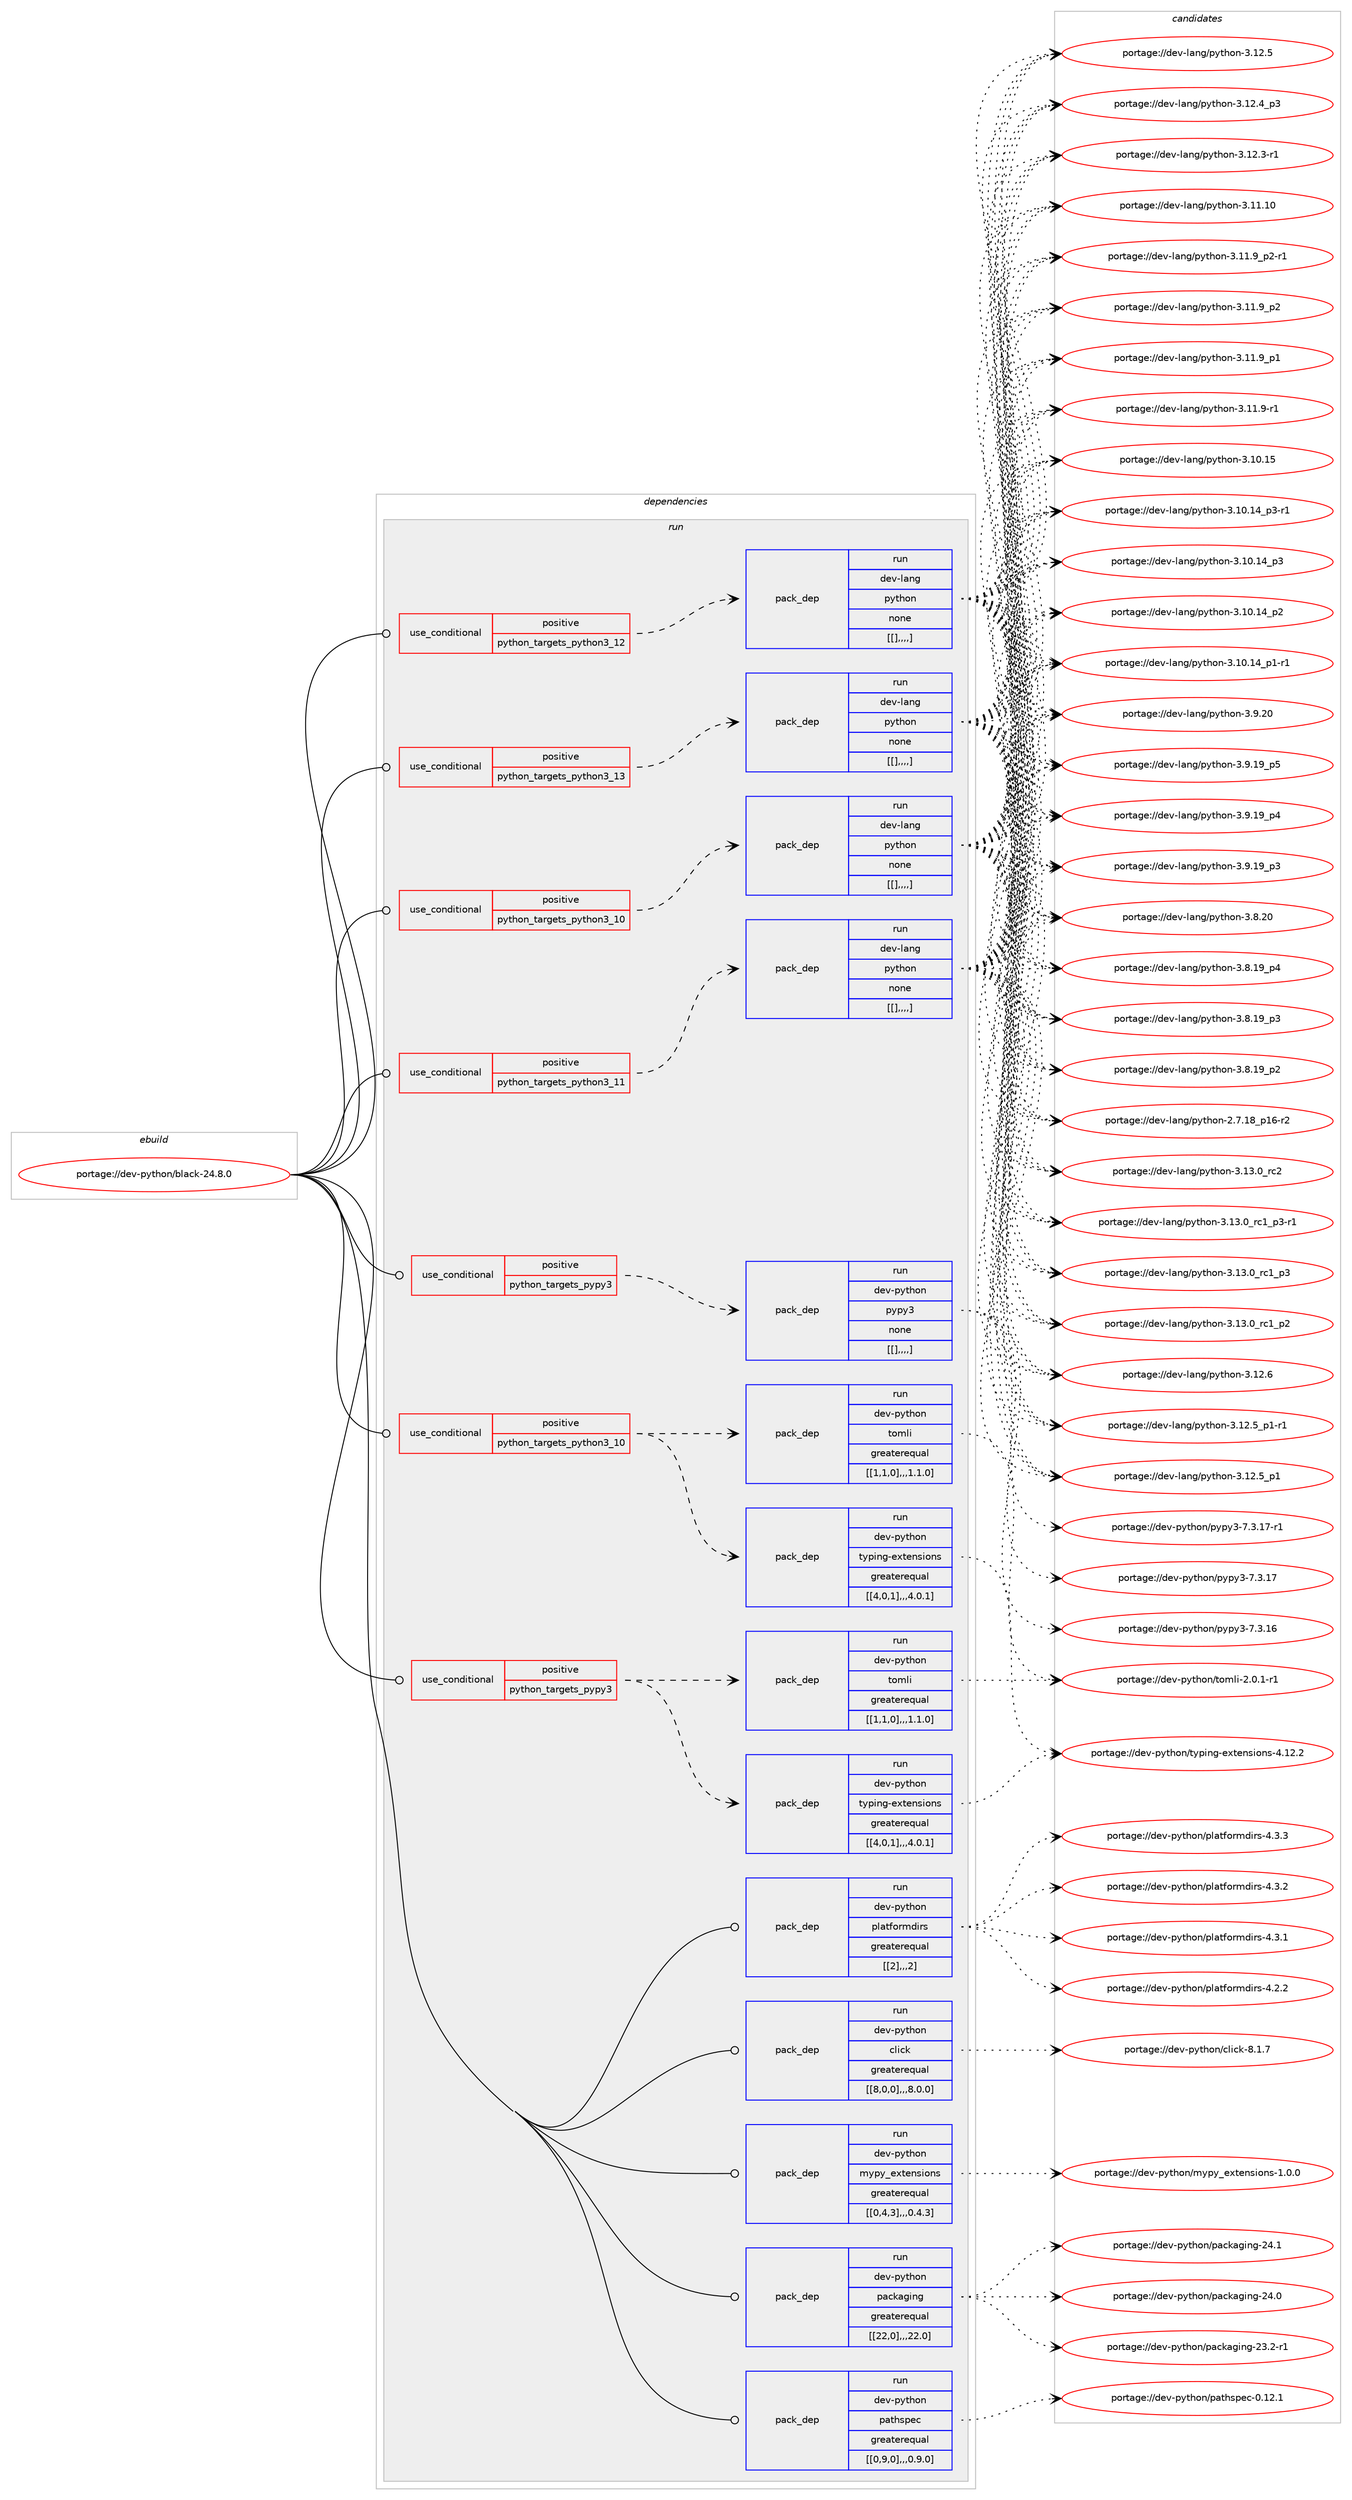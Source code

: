 digraph prolog {

# *************
# Graph options
# *************

newrank=true;
concentrate=true;
compound=true;
graph [rankdir=LR,fontname=Helvetica,fontsize=10,ranksep=1.5];#, ranksep=2.5, nodesep=0.2];
edge  [arrowhead=vee];
node  [fontname=Helvetica,fontsize=10];

# **********
# The ebuild
# **********

subgraph cluster_leftcol {
color=gray;
label=<<i>ebuild</i>>;
id [label="portage://dev-python/black-24.8.0", color=red, width=4, href="../dev-python/black-24.8.0.svg"];
}

# ****************
# The dependencies
# ****************

subgraph cluster_midcol {
color=gray;
label=<<i>dependencies</i>>;
subgraph cluster_compile {
fillcolor="#eeeeee";
style=filled;
label=<<i>compile</i>>;
}
subgraph cluster_compileandrun {
fillcolor="#eeeeee";
style=filled;
label=<<i>compile and run</i>>;
}
subgraph cluster_run {
fillcolor="#eeeeee";
style=filled;
label=<<i>run</i>>;
subgraph cond31791 {
dependency143500 [label=<<TABLE BORDER="0" CELLBORDER="1" CELLSPACING="0" CELLPADDING="4"><TR><TD ROWSPAN="3" CELLPADDING="10">use_conditional</TD></TR><TR><TD>positive</TD></TR><TR><TD>python_targets_pypy3</TD></TR></TABLE>>, shape=none, color=red];
subgraph pack110496 {
dependency143501 [label=<<TABLE BORDER="0" CELLBORDER="1" CELLSPACING="0" CELLPADDING="4" WIDTH="220"><TR><TD ROWSPAN="6" CELLPADDING="30">pack_dep</TD></TR><TR><TD WIDTH="110">run</TD></TR><TR><TD>dev-python</TD></TR><TR><TD>pypy3</TD></TR><TR><TD>none</TD></TR><TR><TD>[[],,,,]</TD></TR></TABLE>>, shape=none, color=blue];
}
dependency143500:e -> dependency143501:w [weight=20,style="dashed",arrowhead="vee"];
}
id:e -> dependency143500:w [weight=20,style="solid",arrowhead="odot"];
subgraph cond31792 {
dependency143502 [label=<<TABLE BORDER="0" CELLBORDER="1" CELLSPACING="0" CELLPADDING="4"><TR><TD ROWSPAN="3" CELLPADDING="10">use_conditional</TD></TR><TR><TD>positive</TD></TR><TR><TD>python_targets_pypy3</TD></TR></TABLE>>, shape=none, color=red];
subgraph pack110497 {
dependency143503 [label=<<TABLE BORDER="0" CELLBORDER="1" CELLSPACING="0" CELLPADDING="4" WIDTH="220"><TR><TD ROWSPAN="6" CELLPADDING="30">pack_dep</TD></TR><TR><TD WIDTH="110">run</TD></TR><TR><TD>dev-python</TD></TR><TR><TD>tomli</TD></TR><TR><TD>greaterequal</TD></TR><TR><TD>[[1,1,0],,,1.1.0]</TD></TR></TABLE>>, shape=none, color=blue];
}
dependency143502:e -> dependency143503:w [weight=20,style="dashed",arrowhead="vee"];
subgraph pack110498 {
dependency143504 [label=<<TABLE BORDER="0" CELLBORDER="1" CELLSPACING="0" CELLPADDING="4" WIDTH="220"><TR><TD ROWSPAN="6" CELLPADDING="30">pack_dep</TD></TR><TR><TD WIDTH="110">run</TD></TR><TR><TD>dev-python</TD></TR><TR><TD>typing-extensions</TD></TR><TR><TD>greaterequal</TD></TR><TR><TD>[[4,0,1],,,4.0.1]</TD></TR></TABLE>>, shape=none, color=blue];
}
dependency143502:e -> dependency143504:w [weight=20,style="dashed",arrowhead="vee"];
}
id:e -> dependency143502:w [weight=20,style="solid",arrowhead="odot"];
subgraph cond31793 {
dependency143505 [label=<<TABLE BORDER="0" CELLBORDER="1" CELLSPACING="0" CELLPADDING="4"><TR><TD ROWSPAN="3" CELLPADDING="10">use_conditional</TD></TR><TR><TD>positive</TD></TR><TR><TD>python_targets_python3_10</TD></TR></TABLE>>, shape=none, color=red];
subgraph pack110499 {
dependency143506 [label=<<TABLE BORDER="0" CELLBORDER="1" CELLSPACING="0" CELLPADDING="4" WIDTH="220"><TR><TD ROWSPAN="6" CELLPADDING="30">pack_dep</TD></TR><TR><TD WIDTH="110">run</TD></TR><TR><TD>dev-lang</TD></TR><TR><TD>python</TD></TR><TR><TD>none</TD></TR><TR><TD>[[],,,,]</TD></TR></TABLE>>, shape=none, color=blue];
}
dependency143505:e -> dependency143506:w [weight=20,style="dashed",arrowhead="vee"];
}
id:e -> dependency143505:w [weight=20,style="solid",arrowhead="odot"];
subgraph cond31794 {
dependency143507 [label=<<TABLE BORDER="0" CELLBORDER="1" CELLSPACING="0" CELLPADDING="4"><TR><TD ROWSPAN="3" CELLPADDING="10">use_conditional</TD></TR><TR><TD>positive</TD></TR><TR><TD>python_targets_python3_10</TD></TR></TABLE>>, shape=none, color=red];
subgraph pack110500 {
dependency143508 [label=<<TABLE BORDER="0" CELLBORDER="1" CELLSPACING="0" CELLPADDING="4" WIDTH="220"><TR><TD ROWSPAN="6" CELLPADDING="30">pack_dep</TD></TR><TR><TD WIDTH="110">run</TD></TR><TR><TD>dev-python</TD></TR><TR><TD>tomli</TD></TR><TR><TD>greaterequal</TD></TR><TR><TD>[[1,1,0],,,1.1.0]</TD></TR></TABLE>>, shape=none, color=blue];
}
dependency143507:e -> dependency143508:w [weight=20,style="dashed",arrowhead="vee"];
subgraph pack110501 {
dependency143509 [label=<<TABLE BORDER="0" CELLBORDER="1" CELLSPACING="0" CELLPADDING="4" WIDTH="220"><TR><TD ROWSPAN="6" CELLPADDING="30">pack_dep</TD></TR><TR><TD WIDTH="110">run</TD></TR><TR><TD>dev-python</TD></TR><TR><TD>typing-extensions</TD></TR><TR><TD>greaterequal</TD></TR><TR><TD>[[4,0,1],,,4.0.1]</TD></TR></TABLE>>, shape=none, color=blue];
}
dependency143507:e -> dependency143509:w [weight=20,style="dashed",arrowhead="vee"];
}
id:e -> dependency143507:w [weight=20,style="solid",arrowhead="odot"];
subgraph cond31795 {
dependency143510 [label=<<TABLE BORDER="0" CELLBORDER="1" CELLSPACING="0" CELLPADDING="4"><TR><TD ROWSPAN="3" CELLPADDING="10">use_conditional</TD></TR><TR><TD>positive</TD></TR><TR><TD>python_targets_python3_11</TD></TR></TABLE>>, shape=none, color=red];
subgraph pack110502 {
dependency143511 [label=<<TABLE BORDER="0" CELLBORDER="1" CELLSPACING="0" CELLPADDING="4" WIDTH="220"><TR><TD ROWSPAN="6" CELLPADDING="30">pack_dep</TD></TR><TR><TD WIDTH="110">run</TD></TR><TR><TD>dev-lang</TD></TR><TR><TD>python</TD></TR><TR><TD>none</TD></TR><TR><TD>[[],,,,]</TD></TR></TABLE>>, shape=none, color=blue];
}
dependency143510:e -> dependency143511:w [weight=20,style="dashed",arrowhead="vee"];
}
id:e -> dependency143510:w [weight=20,style="solid",arrowhead="odot"];
subgraph cond31796 {
dependency143512 [label=<<TABLE BORDER="0" CELLBORDER="1" CELLSPACING="0" CELLPADDING="4"><TR><TD ROWSPAN="3" CELLPADDING="10">use_conditional</TD></TR><TR><TD>positive</TD></TR><TR><TD>python_targets_python3_12</TD></TR></TABLE>>, shape=none, color=red];
subgraph pack110503 {
dependency143513 [label=<<TABLE BORDER="0" CELLBORDER="1" CELLSPACING="0" CELLPADDING="4" WIDTH="220"><TR><TD ROWSPAN="6" CELLPADDING="30">pack_dep</TD></TR><TR><TD WIDTH="110">run</TD></TR><TR><TD>dev-lang</TD></TR><TR><TD>python</TD></TR><TR><TD>none</TD></TR><TR><TD>[[],,,,]</TD></TR></TABLE>>, shape=none, color=blue];
}
dependency143512:e -> dependency143513:w [weight=20,style="dashed",arrowhead="vee"];
}
id:e -> dependency143512:w [weight=20,style="solid",arrowhead="odot"];
subgraph cond31797 {
dependency143514 [label=<<TABLE BORDER="0" CELLBORDER="1" CELLSPACING="0" CELLPADDING="4"><TR><TD ROWSPAN="3" CELLPADDING="10">use_conditional</TD></TR><TR><TD>positive</TD></TR><TR><TD>python_targets_python3_13</TD></TR></TABLE>>, shape=none, color=red];
subgraph pack110504 {
dependency143515 [label=<<TABLE BORDER="0" CELLBORDER="1" CELLSPACING="0" CELLPADDING="4" WIDTH="220"><TR><TD ROWSPAN="6" CELLPADDING="30">pack_dep</TD></TR><TR><TD WIDTH="110">run</TD></TR><TR><TD>dev-lang</TD></TR><TR><TD>python</TD></TR><TR><TD>none</TD></TR><TR><TD>[[],,,,]</TD></TR></TABLE>>, shape=none, color=blue];
}
dependency143514:e -> dependency143515:w [weight=20,style="dashed",arrowhead="vee"];
}
id:e -> dependency143514:w [weight=20,style="solid",arrowhead="odot"];
subgraph pack110505 {
dependency143516 [label=<<TABLE BORDER="0" CELLBORDER="1" CELLSPACING="0" CELLPADDING="4" WIDTH="220"><TR><TD ROWSPAN="6" CELLPADDING="30">pack_dep</TD></TR><TR><TD WIDTH="110">run</TD></TR><TR><TD>dev-python</TD></TR><TR><TD>click</TD></TR><TR><TD>greaterequal</TD></TR><TR><TD>[[8,0,0],,,8.0.0]</TD></TR></TABLE>>, shape=none, color=blue];
}
id:e -> dependency143516:w [weight=20,style="solid",arrowhead="odot"];
subgraph pack110506 {
dependency143517 [label=<<TABLE BORDER="0" CELLBORDER="1" CELLSPACING="0" CELLPADDING="4" WIDTH="220"><TR><TD ROWSPAN="6" CELLPADDING="30">pack_dep</TD></TR><TR><TD WIDTH="110">run</TD></TR><TR><TD>dev-python</TD></TR><TR><TD>mypy_extensions</TD></TR><TR><TD>greaterequal</TD></TR><TR><TD>[[0,4,3],,,0.4.3]</TD></TR></TABLE>>, shape=none, color=blue];
}
id:e -> dependency143517:w [weight=20,style="solid",arrowhead="odot"];
subgraph pack110507 {
dependency143518 [label=<<TABLE BORDER="0" CELLBORDER="1" CELLSPACING="0" CELLPADDING="4" WIDTH="220"><TR><TD ROWSPAN="6" CELLPADDING="30">pack_dep</TD></TR><TR><TD WIDTH="110">run</TD></TR><TR><TD>dev-python</TD></TR><TR><TD>packaging</TD></TR><TR><TD>greaterequal</TD></TR><TR><TD>[[22,0],,,22.0]</TD></TR></TABLE>>, shape=none, color=blue];
}
id:e -> dependency143518:w [weight=20,style="solid",arrowhead="odot"];
subgraph pack110508 {
dependency143519 [label=<<TABLE BORDER="0" CELLBORDER="1" CELLSPACING="0" CELLPADDING="4" WIDTH="220"><TR><TD ROWSPAN="6" CELLPADDING="30">pack_dep</TD></TR><TR><TD WIDTH="110">run</TD></TR><TR><TD>dev-python</TD></TR><TR><TD>pathspec</TD></TR><TR><TD>greaterequal</TD></TR><TR><TD>[[0,9,0],,,0.9.0]</TD></TR></TABLE>>, shape=none, color=blue];
}
id:e -> dependency143519:w [weight=20,style="solid",arrowhead="odot"];
subgraph pack110509 {
dependency143520 [label=<<TABLE BORDER="0" CELLBORDER="1" CELLSPACING="0" CELLPADDING="4" WIDTH="220"><TR><TD ROWSPAN="6" CELLPADDING="30">pack_dep</TD></TR><TR><TD WIDTH="110">run</TD></TR><TR><TD>dev-python</TD></TR><TR><TD>platformdirs</TD></TR><TR><TD>greaterequal</TD></TR><TR><TD>[[2],,,2]</TD></TR></TABLE>>, shape=none, color=blue];
}
id:e -> dependency143520:w [weight=20,style="solid",arrowhead="odot"];
}
}

# **************
# The candidates
# **************

subgraph cluster_choices {
rank=same;
color=gray;
label=<<i>candidates</i>>;

subgraph choice110496 {
color=black;
nodesep=1;
choice100101118451121211161041111104711212111212151455546514649554511449 [label="portage://dev-python/pypy3-7.3.17-r1", color=red, width=4,href="../dev-python/pypy3-7.3.17-r1.svg"];
choice10010111845112121116104111110471121211121215145554651464955 [label="portage://dev-python/pypy3-7.3.17", color=red, width=4,href="../dev-python/pypy3-7.3.17.svg"];
choice10010111845112121116104111110471121211121215145554651464954 [label="portage://dev-python/pypy3-7.3.16", color=red, width=4,href="../dev-python/pypy3-7.3.16.svg"];
dependency143501:e -> choice100101118451121211161041111104711212111212151455546514649554511449:w [style=dotted,weight="100"];
dependency143501:e -> choice10010111845112121116104111110471121211121215145554651464955:w [style=dotted,weight="100"];
dependency143501:e -> choice10010111845112121116104111110471121211121215145554651464954:w [style=dotted,weight="100"];
}
subgraph choice110497 {
color=black;
nodesep=1;
choice10010111845112121116104111110471161111091081054550464846494511449 [label="portage://dev-python/tomli-2.0.1-r1", color=red, width=4,href="../dev-python/tomli-2.0.1-r1.svg"];
dependency143503:e -> choice10010111845112121116104111110471161111091081054550464846494511449:w [style=dotted,weight="100"];
}
subgraph choice110498 {
color=black;
nodesep=1;
choice10010111845112121116104111110471161211121051101034510112011610111011510511111011545524649504650 [label="portage://dev-python/typing-extensions-4.12.2", color=red, width=4,href="../dev-python/typing-extensions-4.12.2.svg"];
dependency143504:e -> choice10010111845112121116104111110471161211121051101034510112011610111011510511111011545524649504650:w [style=dotted,weight="100"];
}
subgraph choice110499 {
color=black;
nodesep=1;
choice10010111845108971101034711212111610411111045514649514648951149950 [label="portage://dev-lang/python-3.13.0_rc2", color=red, width=4,href="../dev-lang/python-3.13.0_rc2.svg"];
choice1001011184510897110103471121211161041111104551464951464895114994995112514511449 [label="portage://dev-lang/python-3.13.0_rc1_p3-r1", color=red, width=4,href="../dev-lang/python-3.13.0_rc1_p3-r1.svg"];
choice100101118451089711010347112121116104111110455146495146489511499499511251 [label="portage://dev-lang/python-3.13.0_rc1_p3", color=red, width=4,href="../dev-lang/python-3.13.0_rc1_p3.svg"];
choice100101118451089711010347112121116104111110455146495146489511499499511250 [label="portage://dev-lang/python-3.13.0_rc1_p2", color=red, width=4,href="../dev-lang/python-3.13.0_rc1_p2.svg"];
choice10010111845108971101034711212111610411111045514649504654 [label="portage://dev-lang/python-3.12.6", color=red, width=4,href="../dev-lang/python-3.12.6.svg"];
choice1001011184510897110103471121211161041111104551464950465395112494511449 [label="portage://dev-lang/python-3.12.5_p1-r1", color=red, width=4,href="../dev-lang/python-3.12.5_p1-r1.svg"];
choice100101118451089711010347112121116104111110455146495046539511249 [label="portage://dev-lang/python-3.12.5_p1", color=red, width=4,href="../dev-lang/python-3.12.5_p1.svg"];
choice10010111845108971101034711212111610411111045514649504653 [label="portage://dev-lang/python-3.12.5", color=red, width=4,href="../dev-lang/python-3.12.5.svg"];
choice100101118451089711010347112121116104111110455146495046529511251 [label="portage://dev-lang/python-3.12.4_p3", color=red, width=4,href="../dev-lang/python-3.12.4_p3.svg"];
choice100101118451089711010347112121116104111110455146495046514511449 [label="portage://dev-lang/python-3.12.3-r1", color=red, width=4,href="../dev-lang/python-3.12.3-r1.svg"];
choice1001011184510897110103471121211161041111104551464949464948 [label="portage://dev-lang/python-3.11.10", color=red, width=4,href="../dev-lang/python-3.11.10.svg"];
choice1001011184510897110103471121211161041111104551464949465795112504511449 [label="portage://dev-lang/python-3.11.9_p2-r1", color=red, width=4,href="../dev-lang/python-3.11.9_p2-r1.svg"];
choice100101118451089711010347112121116104111110455146494946579511250 [label="portage://dev-lang/python-3.11.9_p2", color=red, width=4,href="../dev-lang/python-3.11.9_p2.svg"];
choice100101118451089711010347112121116104111110455146494946579511249 [label="portage://dev-lang/python-3.11.9_p1", color=red, width=4,href="../dev-lang/python-3.11.9_p1.svg"];
choice100101118451089711010347112121116104111110455146494946574511449 [label="portage://dev-lang/python-3.11.9-r1", color=red, width=4,href="../dev-lang/python-3.11.9-r1.svg"];
choice1001011184510897110103471121211161041111104551464948464953 [label="portage://dev-lang/python-3.10.15", color=red, width=4,href="../dev-lang/python-3.10.15.svg"];
choice100101118451089711010347112121116104111110455146494846495295112514511449 [label="portage://dev-lang/python-3.10.14_p3-r1", color=red, width=4,href="../dev-lang/python-3.10.14_p3-r1.svg"];
choice10010111845108971101034711212111610411111045514649484649529511251 [label="portage://dev-lang/python-3.10.14_p3", color=red, width=4,href="../dev-lang/python-3.10.14_p3.svg"];
choice10010111845108971101034711212111610411111045514649484649529511250 [label="portage://dev-lang/python-3.10.14_p2", color=red, width=4,href="../dev-lang/python-3.10.14_p2.svg"];
choice100101118451089711010347112121116104111110455146494846495295112494511449 [label="portage://dev-lang/python-3.10.14_p1-r1", color=red, width=4,href="../dev-lang/python-3.10.14_p1-r1.svg"];
choice10010111845108971101034711212111610411111045514657465048 [label="portage://dev-lang/python-3.9.20", color=red, width=4,href="../dev-lang/python-3.9.20.svg"];
choice100101118451089711010347112121116104111110455146574649579511253 [label="portage://dev-lang/python-3.9.19_p5", color=red, width=4,href="../dev-lang/python-3.9.19_p5.svg"];
choice100101118451089711010347112121116104111110455146574649579511252 [label="portage://dev-lang/python-3.9.19_p4", color=red, width=4,href="../dev-lang/python-3.9.19_p4.svg"];
choice100101118451089711010347112121116104111110455146574649579511251 [label="portage://dev-lang/python-3.9.19_p3", color=red, width=4,href="../dev-lang/python-3.9.19_p3.svg"];
choice10010111845108971101034711212111610411111045514656465048 [label="portage://dev-lang/python-3.8.20", color=red, width=4,href="../dev-lang/python-3.8.20.svg"];
choice100101118451089711010347112121116104111110455146564649579511252 [label="portage://dev-lang/python-3.8.19_p4", color=red, width=4,href="../dev-lang/python-3.8.19_p4.svg"];
choice100101118451089711010347112121116104111110455146564649579511251 [label="portage://dev-lang/python-3.8.19_p3", color=red, width=4,href="../dev-lang/python-3.8.19_p3.svg"];
choice100101118451089711010347112121116104111110455146564649579511250 [label="portage://dev-lang/python-3.8.19_p2", color=red, width=4,href="../dev-lang/python-3.8.19_p2.svg"];
choice100101118451089711010347112121116104111110455046554649569511249544511450 [label="portage://dev-lang/python-2.7.18_p16-r2", color=red, width=4,href="../dev-lang/python-2.7.18_p16-r2.svg"];
dependency143506:e -> choice10010111845108971101034711212111610411111045514649514648951149950:w [style=dotted,weight="100"];
dependency143506:e -> choice1001011184510897110103471121211161041111104551464951464895114994995112514511449:w [style=dotted,weight="100"];
dependency143506:e -> choice100101118451089711010347112121116104111110455146495146489511499499511251:w [style=dotted,weight="100"];
dependency143506:e -> choice100101118451089711010347112121116104111110455146495146489511499499511250:w [style=dotted,weight="100"];
dependency143506:e -> choice10010111845108971101034711212111610411111045514649504654:w [style=dotted,weight="100"];
dependency143506:e -> choice1001011184510897110103471121211161041111104551464950465395112494511449:w [style=dotted,weight="100"];
dependency143506:e -> choice100101118451089711010347112121116104111110455146495046539511249:w [style=dotted,weight="100"];
dependency143506:e -> choice10010111845108971101034711212111610411111045514649504653:w [style=dotted,weight="100"];
dependency143506:e -> choice100101118451089711010347112121116104111110455146495046529511251:w [style=dotted,weight="100"];
dependency143506:e -> choice100101118451089711010347112121116104111110455146495046514511449:w [style=dotted,weight="100"];
dependency143506:e -> choice1001011184510897110103471121211161041111104551464949464948:w [style=dotted,weight="100"];
dependency143506:e -> choice1001011184510897110103471121211161041111104551464949465795112504511449:w [style=dotted,weight="100"];
dependency143506:e -> choice100101118451089711010347112121116104111110455146494946579511250:w [style=dotted,weight="100"];
dependency143506:e -> choice100101118451089711010347112121116104111110455146494946579511249:w [style=dotted,weight="100"];
dependency143506:e -> choice100101118451089711010347112121116104111110455146494946574511449:w [style=dotted,weight="100"];
dependency143506:e -> choice1001011184510897110103471121211161041111104551464948464953:w [style=dotted,weight="100"];
dependency143506:e -> choice100101118451089711010347112121116104111110455146494846495295112514511449:w [style=dotted,weight="100"];
dependency143506:e -> choice10010111845108971101034711212111610411111045514649484649529511251:w [style=dotted,weight="100"];
dependency143506:e -> choice10010111845108971101034711212111610411111045514649484649529511250:w [style=dotted,weight="100"];
dependency143506:e -> choice100101118451089711010347112121116104111110455146494846495295112494511449:w [style=dotted,weight="100"];
dependency143506:e -> choice10010111845108971101034711212111610411111045514657465048:w [style=dotted,weight="100"];
dependency143506:e -> choice100101118451089711010347112121116104111110455146574649579511253:w [style=dotted,weight="100"];
dependency143506:e -> choice100101118451089711010347112121116104111110455146574649579511252:w [style=dotted,weight="100"];
dependency143506:e -> choice100101118451089711010347112121116104111110455146574649579511251:w [style=dotted,weight="100"];
dependency143506:e -> choice10010111845108971101034711212111610411111045514656465048:w [style=dotted,weight="100"];
dependency143506:e -> choice100101118451089711010347112121116104111110455146564649579511252:w [style=dotted,weight="100"];
dependency143506:e -> choice100101118451089711010347112121116104111110455146564649579511251:w [style=dotted,weight="100"];
dependency143506:e -> choice100101118451089711010347112121116104111110455146564649579511250:w [style=dotted,weight="100"];
dependency143506:e -> choice100101118451089711010347112121116104111110455046554649569511249544511450:w [style=dotted,weight="100"];
}
subgraph choice110500 {
color=black;
nodesep=1;
choice10010111845112121116104111110471161111091081054550464846494511449 [label="portage://dev-python/tomli-2.0.1-r1", color=red, width=4,href="../dev-python/tomli-2.0.1-r1.svg"];
dependency143508:e -> choice10010111845112121116104111110471161111091081054550464846494511449:w [style=dotted,weight="100"];
}
subgraph choice110501 {
color=black;
nodesep=1;
choice10010111845112121116104111110471161211121051101034510112011610111011510511111011545524649504650 [label="portage://dev-python/typing-extensions-4.12.2", color=red, width=4,href="../dev-python/typing-extensions-4.12.2.svg"];
dependency143509:e -> choice10010111845112121116104111110471161211121051101034510112011610111011510511111011545524649504650:w [style=dotted,weight="100"];
}
subgraph choice110502 {
color=black;
nodesep=1;
choice10010111845108971101034711212111610411111045514649514648951149950 [label="portage://dev-lang/python-3.13.0_rc2", color=red, width=4,href="../dev-lang/python-3.13.0_rc2.svg"];
choice1001011184510897110103471121211161041111104551464951464895114994995112514511449 [label="portage://dev-lang/python-3.13.0_rc1_p3-r1", color=red, width=4,href="../dev-lang/python-3.13.0_rc1_p3-r1.svg"];
choice100101118451089711010347112121116104111110455146495146489511499499511251 [label="portage://dev-lang/python-3.13.0_rc1_p3", color=red, width=4,href="../dev-lang/python-3.13.0_rc1_p3.svg"];
choice100101118451089711010347112121116104111110455146495146489511499499511250 [label="portage://dev-lang/python-3.13.0_rc1_p2", color=red, width=4,href="../dev-lang/python-3.13.0_rc1_p2.svg"];
choice10010111845108971101034711212111610411111045514649504654 [label="portage://dev-lang/python-3.12.6", color=red, width=4,href="../dev-lang/python-3.12.6.svg"];
choice1001011184510897110103471121211161041111104551464950465395112494511449 [label="portage://dev-lang/python-3.12.5_p1-r1", color=red, width=4,href="../dev-lang/python-3.12.5_p1-r1.svg"];
choice100101118451089711010347112121116104111110455146495046539511249 [label="portage://dev-lang/python-3.12.5_p1", color=red, width=4,href="../dev-lang/python-3.12.5_p1.svg"];
choice10010111845108971101034711212111610411111045514649504653 [label="portage://dev-lang/python-3.12.5", color=red, width=4,href="../dev-lang/python-3.12.5.svg"];
choice100101118451089711010347112121116104111110455146495046529511251 [label="portage://dev-lang/python-3.12.4_p3", color=red, width=4,href="../dev-lang/python-3.12.4_p3.svg"];
choice100101118451089711010347112121116104111110455146495046514511449 [label="portage://dev-lang/python-3.12.3-r1", color=red, width=4,href="../dev-lang/python-3.12.3-r1.svg"];
choice1001011184510897110103471121211161041111104551464949464948 [label="portage://dev-lang/python-3.11.10", color=red, width=4,href="../dev-lang/python-3.11.10.svg"];
choice1001011184510897110103471121211161041111104551464949465795112504511449 [label="portage://dev-lang/python-3.11.9_p2-r1", color=red, width=4,href="../dev-lang/python-3.11.9_p2-r1.svg"];
choice100101118451089711010347112121116104111110455146494946579511250 [label="portage://dev-lang/python-3.11.9_p2", color=red, width=4,href="../dev-lang/python-3.11.9_p2.svg"];
choice100101118451089711010347112121116104111110455146494946579511249 [label="portage://dev-lang/python-3.11.9_p1", color=red, width=4,href="../dev-lang/python-3.11.9_p1.svg"];
choice100101118451089711010347112121116104111110455146494946574511449 [label="portage://dev-lang/python-3.11.9-r1", color=red, width=4,href="../dev-lang/python-3.11.9-r1.svg"];
choice1001011184510897110103471121211161041111104551464948464953 [label="portage://dev-lang/python-3.10.15", color=red, width=4,href="../dev-lang/python-3.10.15.svg"];
choice100101118451089711010347112121116104111110455146494846495295112514511449 [label="portage://dev-lang/python-3.10.14_p3-r1", color=red, width=4,href="../dev-lang/python-3.10.14_p3-r1.svg"];
choice10010111845108971101034711212111610411111045514649484649529511251 [label="portage://dev-lang/python-3.10.14_p3", color=red, width=4,href="../dev-lang/python-3.10.14_p3.svg"];
choice10010111845108971101034711212111610411111045514649484649529511250 [label="portage://dev-lang/python-3.10.14_p2", color=red, width=4,href="../dev-lang/python-3.10.14_p2.svg"];
choice100101118451089711010347112121116104111110455146494846495295112494511449 [label="portage://dev-lang/python-3.10.14_p1-r1", color=red, width=4,href="../dev-lang/python-3.10.14_p1-r1.svg"];
choice10010111845108971101034711212111610411111045514657465048 [label="portage://dev-lang/python-3.9.20", color=red, width=4,href="../dev-lang/python-3.9.20.svg"];
choice100101118451089711010347112121116104111110455146574649579511253 [label="portage://dev-lang/python-3.9.19_p5", color=red, width=4,href="../dev-lang/python-3.9.19_p5.svg"];
choice100101118451089711010347112121116104111110455146574649579511252 [label="portage://dev-lang/python-3.9.19_p4", color=red, width=4,href="../dev-lang/python-3.9.19_p4.svg"];
choice100101118451089711010347112121116104111110455146574649579511251 [label="portage://dev-lang/python-3.9.19_p3", color=red, width=4,href="../dev-lang/python-3.9.19_p3.svg"];
choice10010111845108971101034711212111610411111045514656465048 [label="portage://dev-lang/python-3.8.20", color=red, width=4,href="../dev-lang/python-3.8.20.svg"];
choice100101118451089711010347112121116104111110455146564649579511252 [label="portage://dev-lang/python-3.8.19_p4", color=red, width=4,href="../dev-lang/python-3.8.19_p4.svg"];
choice100101118451089711010347112121116104111110455146564649579511251 [label="portage://dev-lang/python-3.8.19_p3", color=red, width=4,href="../dev-lang/python-3.8.19_p3.svg"];
choice100101118451089711010347112121116104111110455146564649579511250 [label="portage://dev-lang/python-3.8.19_p2", color=red, width=4,href="../dev-lang/python-3.8.19_p2.svg"];
choice100101118451089711010347112121116104111110455046554649569511249544511450 [label="portage://dev-lang/python-2.7.18_p16-r2", color=red, width=4,href="../dev-lang/python-2.7.18_p16-r2.svg"];
dependency143511:e -> choice10010111845108971101034711212111610411111045514649514648951149950:w [style=dotted,weight="100"];
dependency143511:e -> choice1001011184510897110103471121211161041111104551464951464895114994995112514511449:w [style=dotted,weight="100"];
dependency143511:e -> choice100101118451089711010347112121116104111110455146495146489511499499511251:w [style=dotted,weight="100"];
dependency143511:e -> choice100101118451089711010347112121116104111110455146495146489511499499511250:w [style=dotted,weight="100"];
dependency143511:e -> choice10010111845108971101034711212111610411111045514649504654:w [style=dotted,weight="100"];
dependency143511:e -> choice1001011184510897110103471121211161041111104551464950465395112494511449:w [style=dotted,weight="100"];
dependency143511:e -> choice100101118451089711010347112121116104111110455146495046539511249:w [style=dotted,weight="100"];
dependency143511:e -> choice10010111845108971101034711212111610411111045514649504653:w [style=dotted,weight="100"];
dependency143511:e -> choice100101118451089711010347112121116104111110455146495046529511251:w [style=dotted,weight="100"];
dependency143511:e -> choice100101118451089711010347112121116104111110455146495046514511449:w [style=dotted,weight="100"];
dependency143511:e -> choice1001011184510897110103471121211161041111104551464949464948:w [style=dotted,weight="100"];
dependency143511:e -> choice1001011184510897110103471121211161041111104551464949465795112504511449:w [style=dotted,weight="100"];
dependency143511:e -> choice100101118451089711010347112121116104111110455146494946579511250:w [style=dotted,weight="100"];
dependency143511:e -> choice100101118451089711010347112121116104111110455146494946579511249:w [style=dotted,weight="100"];
dependency143511:e -> choice100101118451089711010347112121116104111110455146494946574511449:w [style=dotted,weight="100"];
dependency143511:e -> choice1001011184510897110103471121211161041111104551464948464953:w [style=dotted,weight="100"];
dependency143511:e -> choice100101118451089711010347112121116104111110455146494846495295112514511449:w [style=dotted,weight="100"];
dependency143511:e -> choice10010111845108971101034711212111610411111045514649484649529511251:w [style=dotted,weight="100"];
dependency143511:e -> choice10010111845108971101034711212111610411111045514649484649529511250:w [style=dotted,weight="100"];
dependency143511:e -> choice100101118451089711010347112121116104111110455146494846495295112494511449:w [style=dotted,weight="100"];
dependency143511:e -> choice10010111845108971101034711212111610411111045514657465048:w [style=dotted,weight="100"];
dependency143511:e -> choice100101118451089711010347112121116104111110455146574649579511253:w [style=dotted,weight="100"];
dependency143511:e -> choice100101118451089711010347112121116104111110455146574649579511252:w [style=dotted,weight="100"];
dependency143511:e -> choice100101118451089711010347112121116104111110455146574649579511251:w [style=dotted,weight="100"];
dependency143511:e -> choice10010111845108971101034711212111610411111045514656465048:w [style=dotted,weight="100"];
dependency143511:e -> choice100101118451089711010347112121116104111110455146564649579511252:w [style=dotted,weight="100"];
dependency143511:e -> choice100101118451089711010347112121116104111110455146564649579511251:w [style=dotted,weight="100"];
dependency143511:e -> choice100101118451089711010347112121116104111110455146564649579511250:w [style=dotted,weight="100"];
dependency143511:e -> choice100101118451089711010347112121116104111110455046554649569511249544511450:w [style=dotted,weight="100"];
}
subgraph choice110503 {
color=black;
nodesep=1;
choice10010111845108971101034711212111610411111045514649514648951149950 [label="portage://dev-lang/python-3.13.0_rc2", color=red, width=4,href="../dev-lang/python-3.13.0_rc2.svg"];
choice1001011184510897110103471121211161041111104551464951464895114994995112514511449 [label="portage://dev-lang/python-3.13.0_rc1_p3-r1", color=red, width=4,href="../dev-lang/python-3.13.0_rc1_p3-r1.svg"];
choice100101118451089711010347112121116104111110455146495146489511499499511251 [label="portage://dev-lang/python-3.13.0_rc1_p3", color=red, width=4,href="../dev-lang/python-3.13.0_rc1_p3.svg"];
choice100101118451089711010347112121116104111110455146495146489511499499511250 [label="portage://dev-lang/python-3.13.0_rc1_p2", color=red, width=4,href="../dev-lang/python-3.13.0_rc1_p2.svg"];
choice10010111845108971101034711212111610411111045514649504654 [label="portage://dev-lang/python-3.12.6", color=red, width=4,href="../dev-lang/python-3.12.6.svg"];
choice1001011184510897110103471121211161041111104551464950465395112494511449 [label="portage://dev-lang/python-3.12.5_p1-r1", color=red, width=4,href="../dev-lang/python-3.12.5_p1-r1.svg"];
choice100101118451089711010347112121116104111110455146495046539511249 [label="portage://dev-lang/python-3.12.5_p1", color=red, width=4,href="../dev-lang/python-3.12.5_p1.svg"];
choice10010111845108971101034711212111610411111045514649504653 [label="portage://dev-lang/python-3.12.5", color=red, width=4,href="../dev-lang/python-3.12.5.svg"];
choice100101118451089711010347112121116104111110455146495046529511251 [label="portage://dev-lang/python-3.12.4_p3", color=red, width=4,href="../dev-lang/python-3.12.4_p3.svg"];
choice100101118451089711010347112121116104111110455146495046514511449 [label="portage://dev-lang/python-3.12.3-r1", color=red, width=4,href="../dev-lang/python-3.12.3-r1.svg"];
choice1001011184510897110103471121211161041111104551464949464948 [label="portage://dev-lang/python-3.11.10", color=red, width=4,href="../dev-lang/python-3.11.10.svg"];
choice1001011184510897110103471121211161041111104551464949465795112504511449 [label="portage://dev-lang/python-3.11.9_p2-r1", color=red, width=4,href="../dev-lang/python-3.11.9_p2-r1.svg"];
choice100101118451089711010347112121116104111110455146494946579511250 [label="portage://dev-lang/python-3.11.9_p2", color=red, width=4,href="../dev-lang/python-3.11.9_p2.svg"];
choice100101118451089711010347112121116104111110455146494946579511249 [label="portage://dev-lang/python-3.11.9_p1", color=red, width=4,href="../dev-lang/python-3.11.9_p1.svg"];
choice100101118451089711010347112121116104111110455146494946574511449 [label="portage://dev-lang/python-3.11.9-r1", color=red, width=4,href="../dev-lang/python-3.11.9-r1.svg"];
choice1001011184510897110103471121211161041111104551464948464953 [label="portage://dev-lang/python-3.10.15", color=red, width=4,href="../dev-lang/python-3.10.15.svg"];
choice100101118451089711010347112121116104111110455146494846495295112514511449 [label="portage://dev-lang/python-3.10.14_p3-r1", color=red, width=4,href="../dev-lang/python-3.10.14_p3-r1.svg"];
choice10010111845108971101034711212111610411111045514649484649529511251 [label="portage://dev-lang/python-3.10.14_p3", color=red, width=4,href="../dev-lang/python-3.10.14_p3.svg"];
choice10010111845108971101034711212111610411111045514649484649529511250 [label="portage://dev-lang/python-3.10.14_p2", color=red, width=4,href="../dev-lang/python-3.10.14_p2.svg"];
choice100101118451089711010347112121116104111110455146494846495295112494511449 [label="portage://dev-lang/python-3.10.14_p1-r1", color=red, width=4,href="../dev-lang/python-3.10.14_p1-r1.svg"];
choice10010111845108971101034711212111610411111045514657465048 [label="portage://dev-lang/python-3.9.20", color=red, width=4,href="../dev-lang/python-3.9.20.svg"];
choice100101118451089711010347112121116104111110455146574649579511253 [label="portage://dev-lang/python-3.9.19_p5", color=red, width=4,href="../dev-lang/python-3.9.19_p5.svg"];
choice100101118451089711010347112121116104111110455146574649579511252 [label="portage://dev-lang/python-3.9.19_p4", color=red, width=4,href="../dev-lang/python-3.9.19_p4.svg"];
choice100101118451089711010347112121116104111110455146574649579511251 [label="portage://dev-lang/python-3.9.19_p3", color=red, width=4,href="../dev-lang/python-3.9.19_p3.svg"];
choice10010111845108971101034711212111610411111045514656465048 [label="portage://dev-lang/python-3.8.20", color=red, width=4,href="../dev-lang/python-3.8.20.svg"];
choice100101118451089711010347112121116104111110455146564649579511252 [label="portage://dev-lang/python-3.8.19_p4", color=red, width=4,href="../dev-lang/python-3.8.19_p4.svg"];
choice100101118451089711010347112121116104111110455146564649579511251 [label="portage://dev-lang/python-3.8.19_p3", color=red, width=4,href="../dev-lang/python-3.8.19_p3.svg"];
choice100101118451089711010347112121116104111110455146564649579511250 [label="portage://dev-lang/python-3.8.19_p2", color=red, width=4,href="../dev-lang/python-3.8.19_p2.svg"];
choice100101118451089711010347112121116104111110455046554649569511249544511450 [label="portage://dev-lang/python-2.7.18_p16-r2", color=red, width=4,href="../dev-lang/python-2.7.18_p16-r2.svg"];
dependency143513:e -> choice10010111845108971101034711212111610411111045514649514648951149950:w [style=dotted,weight="100"];
dependency143513:e -> choice1001011184510897110103471121211161041111104551464951464895114994995112514511449:w [style=dotted,weight="100"];
dependency143513:e -> choice100101118451089711010347112121116104111110455146495146489511499499511251:w [style=dotted,weight="100"];
dependency143513:e -> choice100101118451089711010347112121116104111110455146495146489511499499511250:w [style=dotted,weight="100"];
dependency143513:e -> choice10010111845108971101034711212111610411111045514649504654:w [style=dotted,weight="100"];
dependency143513:e -> choice1001011184510897110103471121211161041111104551464950465395112494511449:w [style=dotted,weight="100"];
dependency143513:e -> choice100101118451089711010347112121116104111110455146495046539511249:w [style=dotted,weight="100"];
dependency143513:e -> choice10010111845108971101034711212111610411111045514649504653:w [style=dotted,weight="100"];
dependency143513:e -> choice100101118451089711010347112121116104111110455146495046529511251:w [style=dotted,weight="100"];
dependency143513:e -> choice100101118451089711010347112121116104111110455146495046514511449:w [style=dotted,weight="100"];
dependency143513:e -> choice1001011184510897110103471121211161041111104551464949464948:w [style=dotted,weight="100"];
dependency143513:e -> choice1001011184510897110103471121211161041111104551464949465795112504511449:w [style=dotted,weight="100"];
dependency143513:e -> choice100101118451089711010347112121116104111110455146494946579511250:w [style=dotted,weight="100"];
dependency143513:e -> choice100101118451089711010347112121116104111110455146494946579511249:w [style=dotted,weight="100"];
dependency143513:e -> choice100101118451089711010347112121116104111110455146494946574511449:w [style=dotted,weight="100"];
dependency143513:e -> choice1001011184510897110103471121211161041111104551464948464953:w [style=dotted,weight="100"];
dependency143513:e -> choice100101118451089711010347112121116104111110455146494846495295112514511449:w [style=dotted,weight="100"];
dependency143513:e -> choice10010111845108971101034711212111610411111045514649484649529511251:w [style=dotted,weight="100"];
dependency143513:e -> choice10010111845108971101034711212111610411111045514649484649529511250:w [style=dotted,weight="100"];
dependency143513:e -> choice100101118451089711010347112121116104111110455146494846495295112494511449:w [style=dotted,weight="100"];
dependency143513:e -> choice10010111845108971101034711212111610411111045514657465048:w [style=dotted,weight="100"];
dependency143513:e -> choice100101118451089711010347112121116104111110455146574649579511253:w [style=dotted,weight="100"];
dependency143513:e -> choice100101118451089711010347112121116104111110455146574649579511252:w [style=dotted,weight="100"];
dependency143513:e -> choice100101118451089711010347112121116104111110455146574649579511251:w [style=dotted,weight="100"];
dependency143513:e -> choice10010111845108971101034711212111610411111045514656465048:w [style=dotted,weight="100"];
dependency143513:e -> choice100101118451089711010347112121116104111110455146564649579511252:w [style=dotted,weight="100"];
dependency143513:e -> choice100101118451089711010347112121116104111110455146564649579511251:w [style=dotted,weight="100"];
dependency143513:e -> choice100101118451089711010347112121116104111110455146564649579511250:w [style=dotted,weight="100"];
dependency143513:e -> choice100101118451089711010347112121116104111110455046554649569511249544511450:w [style=dotted,weight="100"];
}
subgraph choice110504 {
color=black;
nodesep=1;
choice10010111845108971101034711212111610411111045514649514648951149950 [label="portage://dev-lang/python-3.13.0_rc2", color=red, width=4,href="../dev-lang/python-3.13.0_rc2.svg"];
choice1001011184510897110103471121211161041111104551464951464895114994995112514511449 [label="portage://dev-lang/python-3.13.0_rc1_p3-r1", color=red, width=4,href="../dev-lang/python-3.13.0_rc1_p3-r1.svg"];
choice100101118451089711010347112121116104111110455146495146489511499499511251 [label="portage://dev-lang/python-3.13.0_rc1_p3", color=red, width=4,href="../dev-lang/python-3.13.0_rc1_p3.svg"];
choice100101118451089711010347112121116104111110455146495146489511499499511250 [label="portage://dev-lang/python-3.13.0_rc1_p2", color=red, width=4,href="../dev-lang/python-3.13.0_rc1_p2.svg"];
choice10010111845108971101034711212111610411111045514649504654 [label="portage://dev-lang/python-3.12.6", color=red, width=4,href="../dev-lang/python-3.12.6.svg"];
choice1001011184510897110103471121211161041111104551464950465395112494511449 [label="portage://dev-lang/python-3.12.5_p1-r1", color=red, width=4,href="../dev-lang/python-3.12.5_p1-r1.svg"];
choice100101118451089711010347112121116104111110455146495046539511249 [label="portage://dev-lang/python-3.12.5_p1", color=red, width=4,href="../dev-lang/python-3.12.5_p1.svg"];
choice10010111845108971101034711212111610411111045514649504653 [label="portage://dev-lang/python-3.12.5", color=red, width=4,href="../dev-lang/python-3.12.5.svg"];
choice100101118451089711010347112121116104111110455146495046529511251 [label="portage://dev-lang/python-3.12.4_p3", color=red, width=4,href="../dev-lang/python-3.12.4_p3.svg"];
choice100101118451089711010347112121116104111110455146495046514511449 [label="portage://dev-lang/python-3.12.3-r1", color=red, width=4,href="../dev-lang/python-3.12.3-r1.svg"];
choice1001011184510897110103471121211161041111104551464949464948 [label="portage://dev-lang/python-3.11.10", color=red, width=4,href="../dev-lang/python-3.11.10.svg"];
choice1001011184510897110103471121211161041111104551464949465795112504511449 [label="portage://dev-lang/python-3.11.9_p2-r1", color=red, width=4,href="../dev-lang/python-3.11.9_p2-r1.svg"];
choice100101118451089711010347112121116104111110455146494946579511250 [label="portage://dev-lang/python-3.11.9_p2", color=red, width=4,href="../dev-lang/python-3.11.9_p2.svg"];
choice100101118451089711010347112121116104111110455146494946579511249 [label="portage://dev-lang/python-3.11.9_p1", color=red, width=4,href="../dev-lang/python-3.11.9_p1.svg"];
choice100101118451089711010347112121116104111110455146494946574511449 [label="portage://dev-lang/python-3.11.9-r1", color=red, width=4,href="../dev-lang/python-3.11.9-r1.svg"];
choice1001011184510897110103471121211161041111104551464948464953 [label="portage://dev-lang/python-3.10.15", color=red, width=4,href="../dev-lang/python-3.10.15.svg"];
choice100101118451089711010347112121116104111110455146494846495295112514511449 [label="portage://dev-lang/python-3.10.14_p3-r1", color=red, width=4,href="../dev-lang/python-3.10.14_p3-r1.svg"];
choice10010111845108971101034711212111610411111045514649484649529511251 [label="portage://dev-lang/python-3.10.14_p3", color=red, width=4,href="../dev-lang/python-3.10.14_p3.svg"];
choice10010111845108971101034711212111610411111045514649484649529511250 [label="portage://dev-lang/python-3.10.14_p2", color=red, width=4,href="../dev-lang/python-3.10.14_p2.svg"];
choice100101118451089711010347112121116104111110455146494846495295112494511449 [label="portage://dev-lang/python-3.10.14_p1-r1", color=red, width=4,href="../dev-lang/python-3.10.14_p1-r1.svg"];
choice10010111845108971101034711212111610411111045514657465048 [label="portage://dev-lang/python-3.9.20", color=red, width=4,href="../dev-lang/python-3.9.20.svg"];
choice100101118451089711010347112121116104111110455146574649579511253 [label="portage://dev-lang/python-3.9.19_p5", color=red, width=4,href="../dev-lang/python-3.9.19_p5.svg"];
choice100101118451089711010347112121116104111110455146574649579511252 [label="portage://dev-lang/python-3.9.19_p4", color=red, width=4,href="../dev-lang/python-3.9.19_p4.svg"];
choice100101118451089711010347112121116104111110455146574649579511251 [label="portage://dev-lang/python-3.9.19_p3", color=red, width=4,href="../dev-lang/python-3.9.19_p3.svg"];
choice10010111845108971101034711212111610411111045514656465048 [label="portage://dev-lang/python-3.8.20", color=red, width=4,href="../dev-lang/python-3.8.20.svg"];
choice100101118451089711010347112121116104111110455146564649579511252 [label="portage://dev-lang/python-3.8.19_p4", color=red, width=4,href="../dev-lang/python-3.8.19_p4.svg"];
choice100101118451089711010347112121116104111110455146564649579511251 [label="portage://dev-lang/python-3.8.19_p3", color=red, width=4,href="../dev-lang/python-3.8.19_p3.svg"];
choice100101118451089711010347112121116104111110455146564649579511250 [label="portage://dev-lang/python-3.8.19_p2", color=red, width=4,href="../dev-lang/python-3.8.19_p2.svg"];
choice100101118451089711010347112121116104111110455046554649569511249544511450 [label="portage://dev-lang/python-2.7.18_p16-r2", color=red, width=4,href="../dev-lang/python-2.7.18_p16-r2.svg"];
dependency143515:e -> choice10010111845108971101034711212111610411111045514649514648951149950:w [style=dotted,weight="100"];
dependency143515:e -> choice1001011184510897110103471121211161041111104551464951464895114994995112514511449:w [style=dotted,weight="100"];
dependency143515:e -> choice100101118451089711010347112121116104111110455146495146489511499499511251:w [style=dotted,weight="100"];
dependency143515:e -> choice100101118451089711010347112121116104111110455146495146489511499499511250:w [style=dotted,weight="100"];
dependency143515:e -> choice10010111845108971101034711212111610411111045514649504654:w [style=dotted,weight="100"];
dependency143515:e -> choice1001011184510897110103471121211161041111104551464950465395112494511449:w [style=dotted,weight="100"];
dependency143515:e -> choice100101118451089711010347112121116104111110455146495046539511249:w [style=dotted,weight="100"];
dependency143515:e -> choice10010111845108971101034711212111610411111045514649504653:w [style=dotted,weight="100"];
dependency143515:e -> choice100101118451089711010347112121116104111110455146495046529511251:w [style=dotted,weight="100"];
dependency143515:e -> choice100101118451089711010347112121116104111110455146495046514511449:w [style=dotted,weight="100"];
dependency143515:e -> choice1001011184510897110103471121211161041111104551464949464948:w [style=dotted,weight="100"];
dependency143515:e -> choice1001011184510897110103471121211161041111104551464949465795112504511449:w [style=dotted,weight="100"];
dependency143515:e -> choice100101118451089711010347112121116104111110455146494946579511250:w [style=dotted,weight="100"];
dependency143515:e -> choice100101118451089711010347112121116104111110455146494946579511249:w [style=dotted,weight="100"];
dependency143515:e -> choice100101118451089711010347112121116104111110455146494946574511449:w [style=dotted,weight="100"];
dependency143515:e -> choice1001011184510897110103471121211161041111104551464948464953:w [style=dotted,weight="100"];
dependency143515:e -> choice100101118451089711010347112121116104111110455146494846495295112514511449:w [style=dotted,weight="100"];
dependency143515:e -> choice10010111845108971101034711212111610411111045514649484649529511251:w [style=dotted,weight="100"];
dependency143515:e -> choice10010111845108971101034711212111610411111045514649484649529511250:w [style=dotted,weight="100"];
dependency143515:e -> choice100101118451089711010347112121116104111110455146494846495295112494511449:w [style=dotted,weight="100"];
dependency143515:e -> choice10010111845108971101034711212111610411111045514657465048:w [style=dotted,weight="100"];
dependency143515:e -> choice100101118451089711010347112121116104111110455146574649579511253:w [style=dotted,weight="100"];
dependency143515:e -> choice100101118451089711010347112121116104111110455146574649579511252:w [style=dotted,weight="100"];
dependency143515:e -> choice100101118451089711010347112121116104111110455146574649579511251:w [style=dotted,weight="100"];
dependency143515:e -> choice10010111845108971101034711212111610411111045514656465048:w [style=dotted,weight="100"];
dependency143515:e -> choice100101118451089711010347112121116104111110455146564649579511252:w [style=dotted,weight="100"];
dependency143515:e -> choice100101118451089711010347112121116104111110455146564649579511251:w [style=dotted,weight="100"];
dependency143515:e -> choice100101118451089711010347112121116104111110455146564649579511250:w [style=dotted,weight="100"];
dependency143515:e -> choice100101118451089711010347112121116104111110455046554649569511249544511450:w [style=dotted,weight="100"];
}
subgraph choice110505 {
color=black;
nodesep=1;
choice10010111845112121116104111110479910810599107455646494655 [label="portage://dev-python/click-8.1.7", color=red, width=4,href="../dev-python/click-8.1.7.svg"];
dependency143516:e -> choice10010111845112121116104111110479910810599107455646494655:w [style=dotted,weight="100"];
}
subgraph choice110506 {
color=black;
nodesep=1;
choice100101118451121211161041111104710912111212195101120116101110115105111110115454946484648 [label="portage://dev-python/mypy_extensions-1.0.0", color=red, width=4,href="../dev-python/mypy_extensions-1.0.0.svg"];
dependency143517:e -> choice100101118451121211161041111104710912111212195101120116101110115105111110115454946484648:w [style=dotted,weight="100"];
}
subgraph choice110507 {
color=black;
nodesep=1;
choice10010111845112121116104111110471129799107971031051101034550524649 [label="portage://dev-python/packaging-24.1", color=red, width=4,href="../dev-python/packaging-24.1.svg"];
choice10010111845112121116104111110471129799107971031051101034550524648 [label="portage://dev-python/packaging-24.0", color=red, width=4,href="../dev-python/packaging-24.0.svg"];
choice100101118451121211161041111104711297991079710310511010345505146504511449 [label="portage://dev-python/packaging-23.2-r1", color=red, width=4,href="../dev-python/packaging-23.2-r1.svg"];
dependency143518:e -> choice10010111845112121116104111110471129799107971031051101034550524649:w [style=dotted,weight="100"];
dependency143518:e -> choice10010111845112121116104111110471129799107971031051101034550524648:w [style=dotted,weight="100"];
dependency143518:e -> choice100101118451121211161041111104711297991079710310511010345505146504511449:w [style=dotted,weight="100"];
}
subgraph choice110508 {
color=black;
nodesep=1;
choice1001011184511212111610411111047112971161041151121019945484649504649 [label="portage://dev-python/pathspec-0.12.1", color=red, width=4,href="../dev-python/pathspec-0.12.1.svg"];
dependency143519:e -> choice1001011184511212111610411111047112971161041151121019945484649504649:w [style=dotted,weight="100"];
}
subgraph choice110509 {
color=black;
nodesep=1;
choice100101118451121211161041111104711210897116102111114109100105114115455246514651 [label="portage://dev-python/platformdirs-4.3.3", color=red, width=4,href="../dev-python/platformdirs-4.3.3.svg"];
choice100101118451121211161041111104711210897116102111114109100105114115455246514650 [label="portage://dev-python/platformdirs-4.3.2", color=red, width=4,href="../dev-python/platformdirs-4.3.2.svg"];
choice100101118451121211161041111104711210897116102111114109100105114115455246514649 [label="portage://dev-python/platformdirs-4.3.1", color=red, width=4,href="../dev-python/platformdirs-4.3.1.svg"];
choice100101118451121211161041111104711210897116102111114109100105114115455246504650 [label="portage://dev-python/platformdirs-4.2.2", color=red, width=4,href="../dev-python/platformdirs-4.2.2.svg"];
dependency143520:e -> choice100101118451121211161041111104711210897116102111114109100105114115455246514651:w [style=dotted,weight="100"];
dependency143520:e -> choice100101118451121211161041111104711210897116102111114109100105114115455246514650:w [style=dotted,weight="100"];
dependency143520:e -> choice100101118451121211161041111104711210897116102111114109100105114115455246514649:w [style=dotted,weight="100"];
dependency143520:e -> choice100101118451121211161041111104711210897116102111114109100105114115455246504650:w [style=dotted,weight="100"];
}
}

}
